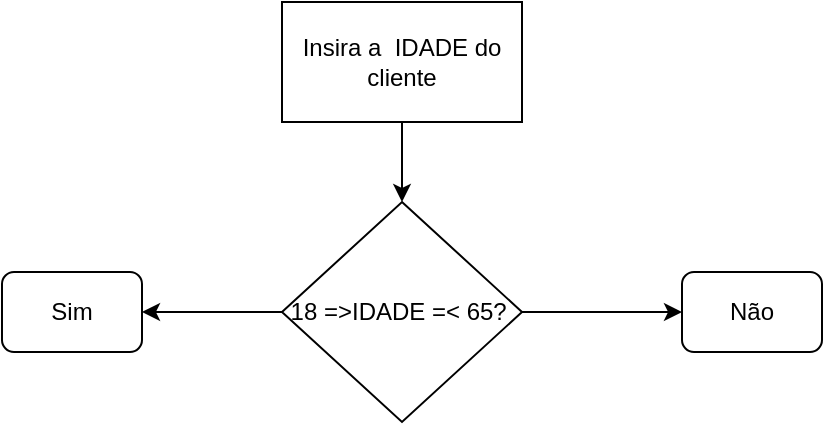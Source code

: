 <mxfile version="21.3.6" type="github">
  <diagram name="Página-1" id="EVIC_Ds2m6hr_qckuSO-">
    <mxGraphModel dx="825" dy="444" grid="1" gridSize="10" guides="1" tooltips="1" connect="1" arrows="1" fold="1" page="1" pageScale="1" pageWidth="827" pageHeight="1169" math="0" shadow="0">
      <root>
        <mxCell id="0" />
        <mxCell id="1" parent="0" />
        <mxCell id="10C5gQ7T9ezZw4G22yt1-3" value="" style="edgeStyle=orthogonalEdgeStyle;rounded=0;orthogonalLoop=1;jettySize=auto;html=1;" edge="1" parent="1" source="10C5gQ7T9ezZw4G22yt1-1" target="10C5gQ7T9ezZw4G22yt1-2">
          <mxGeometry relative="1" as="geometry" />
        </mxCell>
        <mxCell id="10C5gQ7T9ezZw4G22yt1-1" value="Insira a&amp;nbsp; IDADE do cliente" style="rounded=0;whiteSpace=wrap;html=1;" vertex="1" parent="1">
          <mxGeometry x="320" y="20" width="120" height="60" as="geometry" />
        </mxCell>
        <mxCell id="10C5gQ7T9ezZw4G22yt1-5" value="" style="edgeStyle=orthogonalEdgeStyle;rounded=0;orthogonalLoop=1;jettySize=auto;html=1;" edge="1" parent="1" source="10C5gQ7T9ezZw4G22yt1-2" target="10C5gQ7T9ezZw4G22yt1-4">
          <mxGeometry relative="1" as="geometry" />
        </mxCell>
        <mxCell id="10C5gQ7T9ezZw4G22yt1-7" value="" style="edgeStyle=orthogonalEdgeStyle;rounded=0;orthogonalLoop=1;jettySize=auto;html=1;" edge="1" parent="1" source="10C5gQ7T9ezZw4G22yt1-2" target="10C5gQ7T9ezZw4G22yt1-6">
          <mxGeometry relative="1" as="geometry" />
        </mxCell>
        <mxCell id="10C5gQ7T9ezZw4G22yt1-2" value="18 =&amp;gt;IDADE =&amp;lt; 65?&amp;nbsp;" style="rhombus;whiteSpace=wrap;html=1;" vertex="1" parent="1">
          <mxGeometry x="320" y="120" width="120" height="110" as="geometry" />
        </mxCell>
        <mxCell id="10C5gQ7T9ezZw4G22yt1-4" value="Sim" style="rounded=1;whiteSpace=wrap;html=1;" vertex="1" parent="1">
          <mxGeometry x="180" y="155" width="70" height="40" as="geometry" />
        </mxCell>
        <mxCell id="10C5gQ7T9ezZw4G22yt1-6" value="Não" style="rounded=1;whiteSpace=wrap;html=1;" vertex="1" parent="1">
          <mxGeometry x="520" y="155" width="70" height="40" as="geometry" />
        </mxCell>
      </root>
    </mxGraphModel>
  </diagram>
</mxfile>
